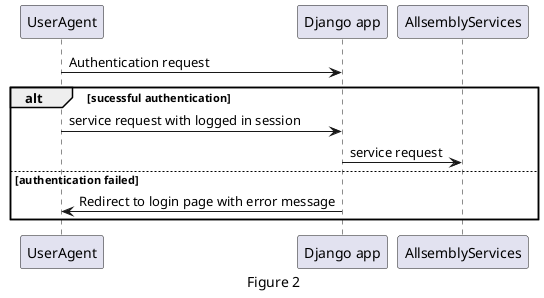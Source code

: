 @startuml
caption Figure 2
UserAgent -> "Django app": Authentication request

alt sucessful authentication

    UserAgent -> "Django app": service request with logged in session
    "Django app" -> AllsemblyServices: service request

else authentication failed
    "Django app" -> UserAgent: Redirect to login page with error message

end
@enduml
